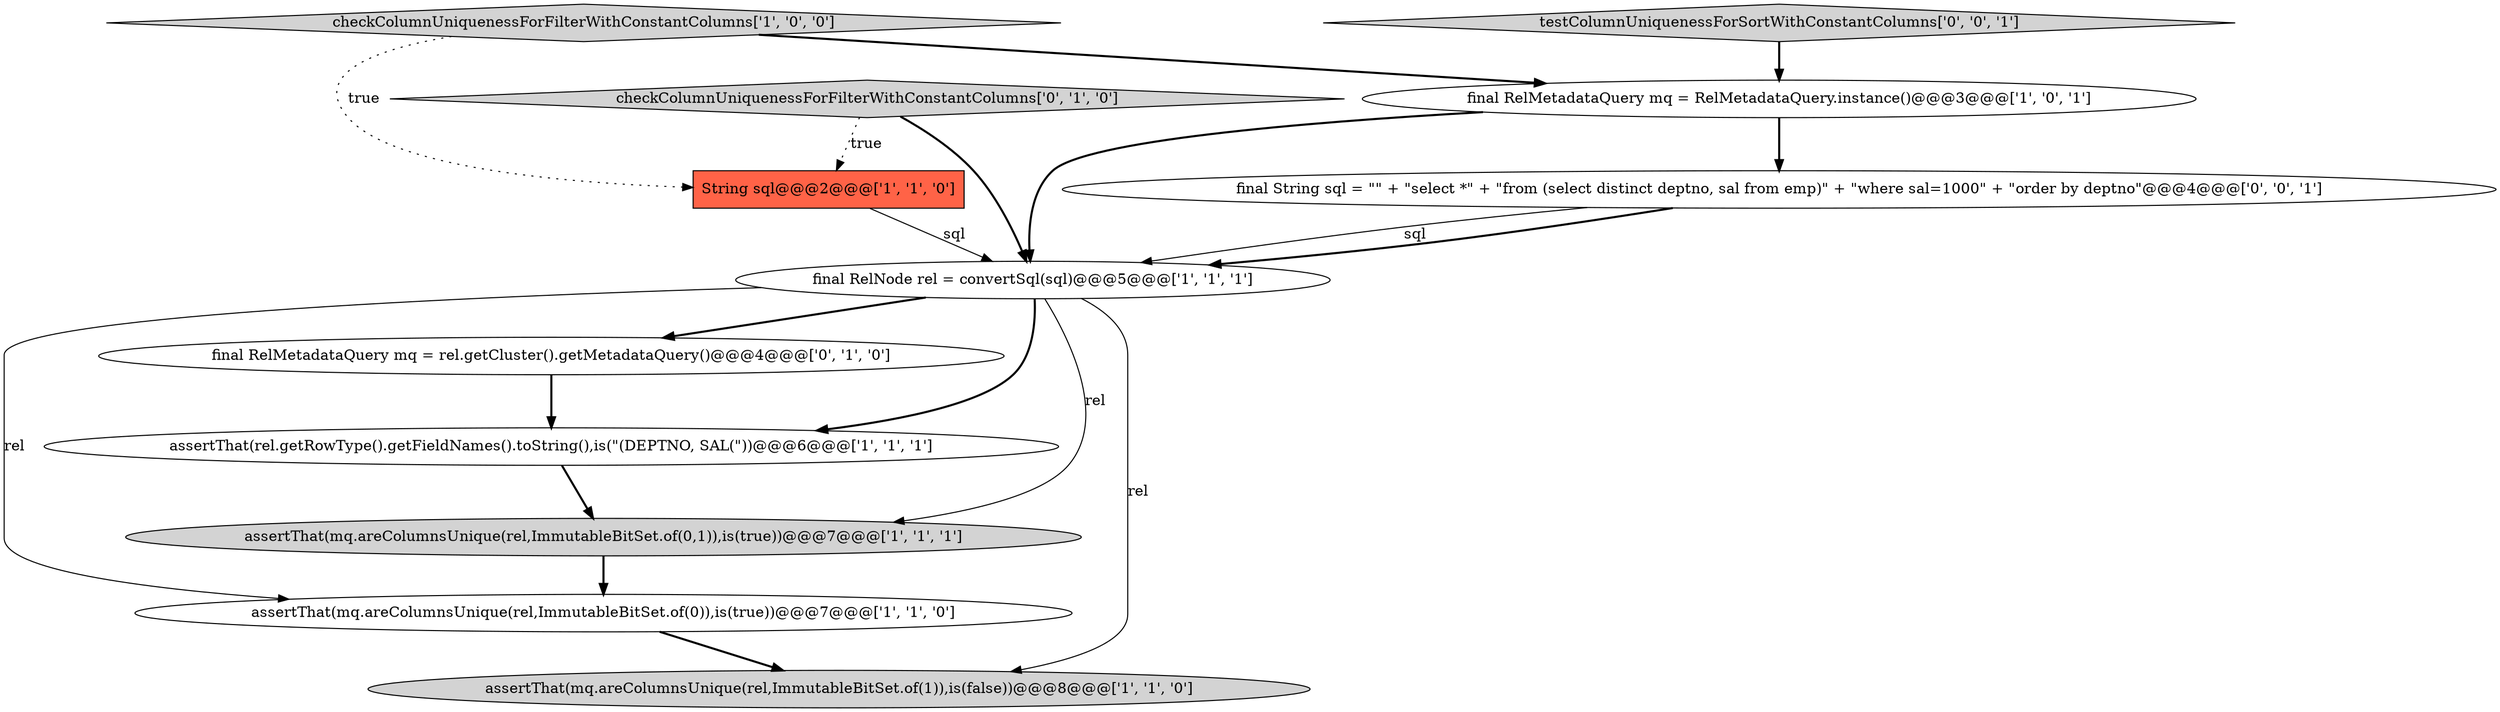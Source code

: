 digraph {
11 [style = filled, label = "testColumnUniquenessForSortWithConstantColumns['0', '0', '1']", fillcolor = lightgray, shape = diamond image = "AAA0AAABBB3BBB"];
9 [style = filled, label = "final RelMetadataQuery mq = rel.getCluster().getMetadataQuery()@@@4@@@['0', '1', '0']", fillcolor = white, shape = ellipse image = "AAA1AAABBB2BBB"];
8 [style = filled, label = "checkColumnUniquenessForFilterWithConstantColumns['0', '1', '0']", fillcolor = lightgray, shape = diamond image = "AAA0AAABBB2BBB"];
2 [style = filled, label = "assertThat(mq.areColumnsUnique(rel,ImmutableBitSet.of(0,1)),is(true))@@@7@@@['1', '1', '1']", fillcolor = lightgray, shape = ellipse image = "AAA0AAABBB1BBB"];
10 [style = filled, label = "final String sql = \"\" + \"select *\" + \"from (select distinct deptno, sal from emp)\" + \"where sal=1000\" + \"order by deptno\"@@@4@@@['0', '0', '1']", fillcolor = white, shape = ellipse image = "AAA0AAABBB3BBB"];
3 [style = filled, label = "checkColumnUniquenessForFilterWithConstantColumns['1', '0', '0']", fillcolor = lightgray, shape = diamond image = "AAA0AAABBB1BBB"];
6 [style = filled, label = "assertThat(rel.getRowType().getFieldNames().toString(),is(\"(DEPTNO, SAL(\"))@@@6@@@['1', '1', '1']", fillcolor = white, shape = ellipse image = "AAA0AAABBB1BBB"];
4 [style = filled, label = "String sql@@@2@@@['1', '1', '0']", fillcolor = tomato, shape = box image = "AAA0AAABBB1BBB"];
5 [style = filled, label = "assertThat(mq.areColumnsUnique(rel,ImmutableBitSet.of(0)),is(true))@@@7@@@['1', '1', '0']", fillcolor = white, shape = ellipse image = "AAA0AAABBB1BBB"];
0 [style = filled, label = "assertThat(mq.areColumnsUnique(rel,ImmutableBitSet.of(1)),is(false))@@@8@@@['1', '1', '0']", fillcolor = lightgray, shape = ellipse image = "AAA0AAABBB1BBB"];
7 [style = filled, label = "final RelNode rel = convertSql(sql)@@@5@@@['1', '1', '1']", fillcolor = white, shape = ellipse image = "AAA0AAABBB1BBB"];
1 [style = filled, label = "final RelMetadataQuery mq = RelMetadataQuery.instance()@@@3@@@['1', '0', '1']", fillcolor = white, shape = ellipse image = "AAA0AAABBB1BBB"];
7->0 [style = solid, label="rel"];
7->9 [style = bold, label=""];
8->7 [style = bold, label=""];
3->1 [style = bold, label=""];
7->6 [style = bold, label=""];
5->0 [style = bold, label=""];
10->7 [style = bold, label=""];
10->7 [style = solid, label="sql"];
1->7 [style = bold, label=""];
11->1 [style = bold, label=""];
3->4 [style = dotted, label="true"];
1->10 [style = bold, label=""];
8->4 [style = dotted, label="true"];
4->7 [style = solid, label="sql"];
7->5 [style = solid, label="rel"];
6->2 [style = bold, label=""];
7->2 [style = solid, label="rel"];
2->5 [style = bold, label=""];
9->6 [style = bold, label=""];
}
